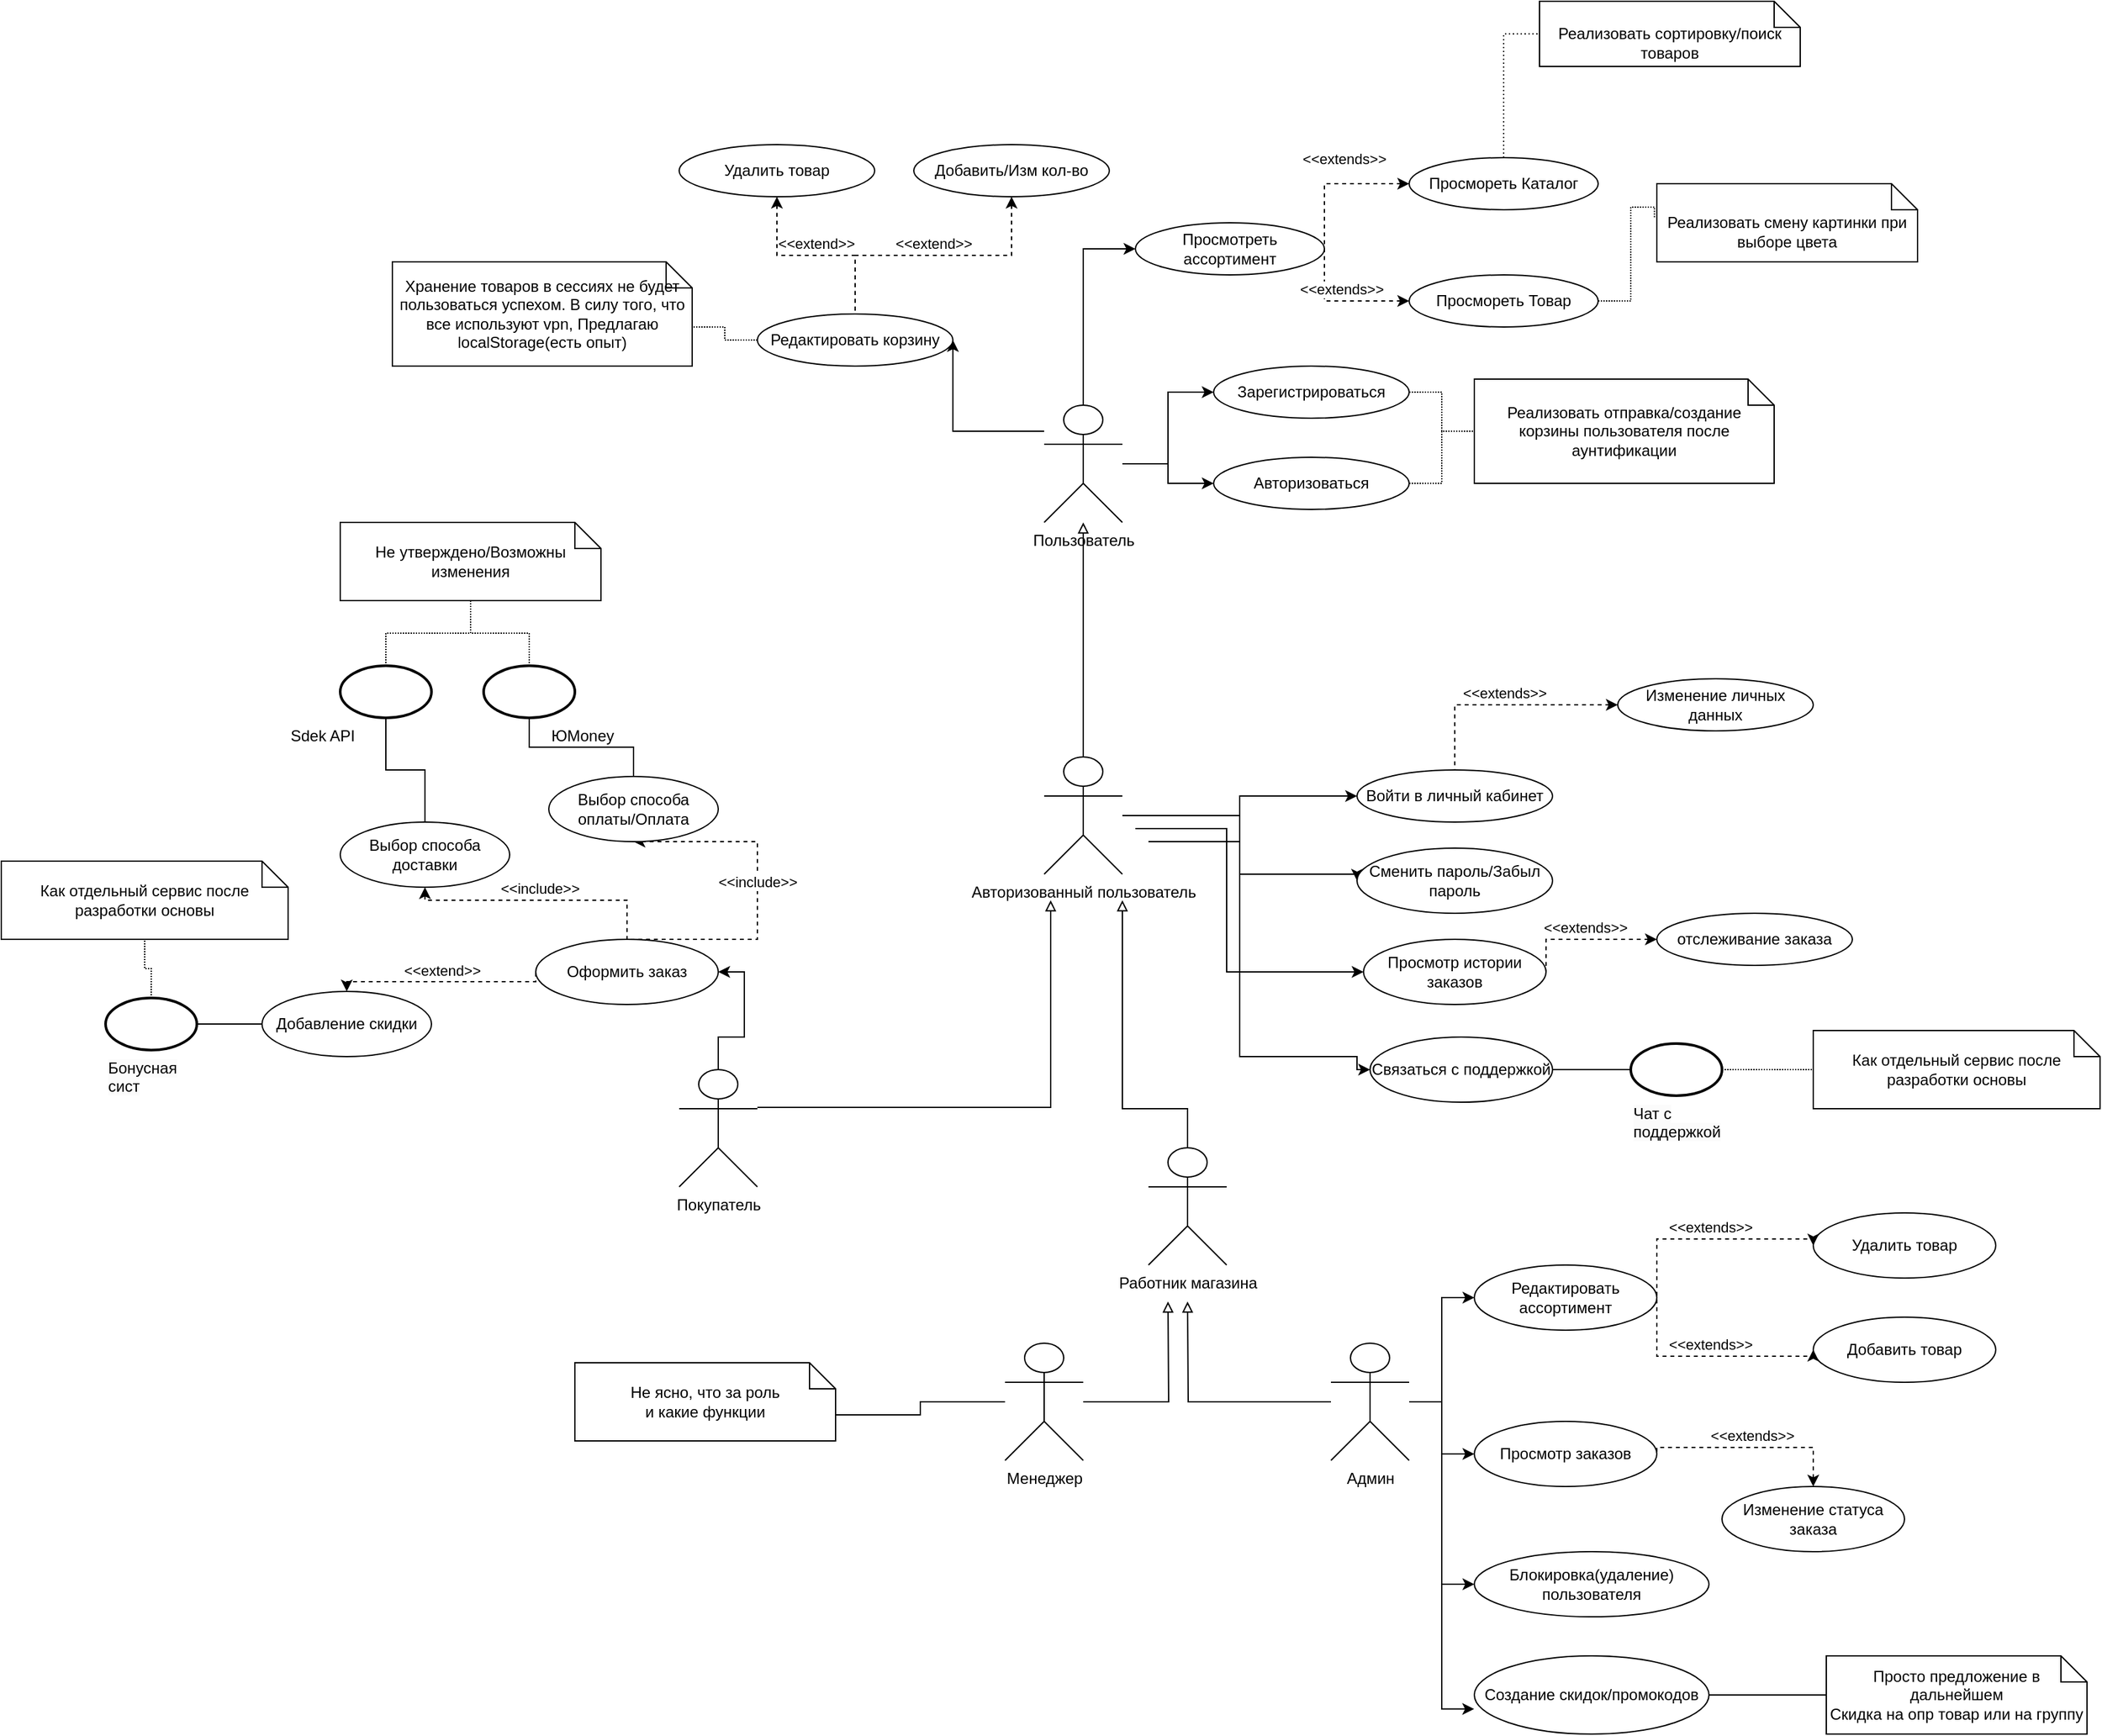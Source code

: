 <mxfile version="21.2.3" type="github">
  <diagram name="Страница 1" id="U1xqJHUzydo6yp9vONbx">
    <mxGraphModel dx="2396" dy="2571" grid="1" gridSize="10" guides="1" tooltips="1" connect="1" arrows="1" fold="1" page="1" pageScale="1" pageWidth="827" pageHeight="1169" math="0" shadow="0">
      <root>
        <mxCell id="0" />
        <mxCell id="1" parent="0" />
        <mxCell id="ZCOLePGc4VJZHk0aJ3vH-22" style="edgeStyle=orthogonalEdgeStyle;rounded=0;orthogonalLoop=1;jettySize=auto;html=1;entryX=0;entryY=0.5;entryDx=0;entryDy=0;" edge="1" parent="1" source="ZCOLePGc4VJZHk0aJ3vH-1" target="ZCOLePGc4VJZHk0aJ3vH-21">
          <mxGeometry relative="1" as="geometry">
            <mxPoint x="710" y="110" as="targetPoint" />
            <Array as="points">
              <mxPoint x="550" y="55" />
              <mxPoint x="550" y="100" />
              <mxPoint x="640" y="100" />
            </Array>
          </mxGeometry>
        </mxCell>
        <mxCell id="ZCOLePGc4VJZHk0aJ3vH-23" style="edgeStyle=orthogonalEdgeStyle;rounded=0;orthogonalLoop=1;jettySize=auto;html=1;entryX=0;entryY=0.5;entryDx=0;entryDy=0;" edge="1" parent="1" source="ZCOLePGc4VJZHk0aJ3vH-1" target="ZCOLePGc4VJZHk0aJ3vH-16">
          <mxGeometry relative="1" as="geometry" />
        </mxCell>
        <mxCell id="ZCOLePGc4VJZHk0aJ3vH-28" style="edgeStyle=orthogonalEdgeStyle;rounded=0;orthogonalLoop=1;jettySize=auto;html=1;entryX=0;entryY=0.5;entryDx=0;entryDy=0;" edge="1" parent="1" source="ZCOLePGc4VJZHk0aJ3vH-30" target="ZCOLePGc4VJZHk0aJ3vH-67">
          <mxGeometry relative="1" as="geometry">
            <mxPoint x="530" y="-90" as="targetPoint" />
          </mxGeometry>
        </mxCell>
        <mxCell id="ZCOLePGc4VJZHk0aJ3vH-1" value="Авторизованный пользователь" style="shape=umlActor;verticalLabelPosition=bottom;verticalAlign=top;html=1;outlineConnect=0;" vertex="1" parent="1">
          <mxGeometry x="400" y="10" width="60" height="90" as="geometry" />
        </mxCell>
        <mxCell id="ZCOLePGc4VJZHk0aJ3vH-9" style="edgeStyle=orthogonalEdgeStyle;rounded=0;orthogonalLoop=1;jettySize=auto;html=1;endArrow=block;endFill=0;" edge="1" parent="1" source="ZCOLePGc4VJZHk0aJ3vH-3">
          <mxGeometry relative="1" as="geometry">
            <mxPoint x="460" y="120" as="targetPoint" />
            <Array as="points">
              <mxPoint x="460" y="280" />
            </Array>
          </mxGeometry>
        </mxCell>
        <mxCell id="ZCOLePGc4VJZHk0aJ3vH-3" value="Работник магазина&lt;br&gt;" style="shape=umlActor;verticalLabelPosition=bottom;verticalAlign=top;html=1;outlineConnect=0;" vertex="1" parent="1">
          <mxGeometry x="480" y="310" width="60" height="90" as="geometry" />
        </mxCell>
        <mxCell id="ZCOLePGc4VJZHk0aJ3vH-8" style="edgeStyle=orthogonalEdgeStyle;rounded=0;orthogonalLoop=1;jettySize=auto;html=1;endArrow=block;endFill=0;" edge="1" parent="1" source="ZCOLePGc4VJZHk0aJ3vH-7">
          <mxGeometry relative="1" as="geometry">
            <mxPoint x="405" y="120" as="targetPoint" />
            <Array as="points">
              <mxPoint x="405" y="279" />
            </Array>
          </mxGeometry>
        </mxCell>
        <mxCell id="ZCOLePGc4VJZHk0aJ3vH-19" style="edgeStyle=orthogonalEdgeStyle;rounded=0;orthogonalLoop=1;jettySize=auto;html=1;entryX=1;entryY=0.5;entryDx=0;entryDy=0;" edge="1" parent="1" source="ZCOLePGc4VJZHk0aJ3vH-7" target="ZCOLePGc4VJZHk0aJ3vH-17">
          <mxGeometry relative="1" as="geometry" />
        </mxCell>
        <mxCell id="ZCOLePGc4VJZHk0aJ3vH-7" value="Покупатель&lt;br&gt;" style="shape=umlActor;verticalLabelPosition=bottom;verticalAlign=top;html=1;outlineConnect=0;" vertex="1" parent="1">
          <mxGeometry x="120" y="250" width="60" height="90" as="geometry" />
        </mxCell>
        <mxCell id="ZCOLePGc4VJZHk0aJ3vH-249" style="edgeStyle=orthogonalEdgeStyle;rounded=0;orthogonalLoop=1;jettySize=auto;html=1;entryX=0;entryY=0;entryDx=200;entryDy=40;entryPerimeter=0;endArrow=none;endFill=0;" edge="1" parent="1" source="ZCOLePGc4VJZHk0aJ3vH-11" target="ZCOLePGc4VJZHk0aJ3vH-248">
          <mxGeometry relative="1" as="geometry" />
        </mxCell>
        <mxCell id="ZCOLePGc4VJZHk0aJ3vH-11" value="Менеджер" style="shape=umlActor;verticalLabelPosition=bottom;verticalAlign=top;html=1;outlineConnect=0;" vertex="1" parent="1">
          <mxGeometry x="370" y="460" width="60" height="90" as="geometry" />
        </mxCell>
        <mxCell id="ZCOLePGc4VJZHk0aJ3vH-237" style="edgeStyle=orthogonalEdgeStyle;rounded=0;orthogonalLoop=1;jettySize=auto;html=1;entryX=0;entryY=0.5;entryDx=0;entryDy=0;" edge="1" parent="1" source="ZCOLePGc4VJZHk0aJ3vH-12" target="ZCOLePGc4VJZHk0aJ3vH-234">
          <mxGeometry relative="1" as="geometry" />
        </mxCell>
        <mxCell id="ZCOLePGc4VJZHk0aJ3vH-244" style="edgeStyle=orthogonalEdgeStyle;rounded=0;orthogonalLoop=1;jettySize=auto;html=1;entryX=0;entryY=0.5;entryDx=0;entryDy=0;" edge="1" parent="1" source="ZCOLePGc4VJZHk0aJ3vH-12" target="ZCOLePGc4VJZHk0aJ3vH-243">
          <mxGeometry relative="1" as="geometry" />
        </mxCell>
        <mxCell id="ZCOLePGc4VJZHk0aJ3vH-251" style="edgeStyle=orthogonalEdgeStyle;rounded=0;orthogonalLoop=1;jettySize=auto;html=1;entryX=0;entryY=0.5;entryDx=0;entryDy=0;" edge="1" parent="1" source="ZCOLePGc4VJZHk0aJ3vH-12" target="ZCOLePGc4VJZHk0aJ3vH-250">
          <mxGeometry relative="1" as="geometry" />
        </mxCell>
        <mxCell id="ZCOLePGc4VJZHk0aJ3vH-253" style="edgeStyle=orthogonalEdgeStyle;rounded=0;orthogonalLoop=1;jettySize=auto;html=1;entryX=-0.001;entryY=0.68;entryDx=0;entryDy=0;entryPerimeter=0;" edge="1" parent="1" source="ZCOLePGc4VJZHk0aJ3vH-12" target="ZCOLePGc4VJZHk0aJ3vH-252">
          <mxGeometry relative="1" as="geometry" />
        </mxCell>
        <mxCell id="ZCOLePGc4VJZHk0aJ3vH-12" value="Админ&lt;br&gt;" style="shape=umlActor;verticalLabelPosition=bottom;verticalAlign=top;html=1;outlineConnect=0;" vertex="1" parent="1">
          <mxGeometry x="620" y="460" width="60" height="90" as="geometry" />
        </mxCell>
        <mxCell id="ZCOLePGc4VJZHk0aJ3vH-13" style="edgeStyle=orthogonalEdgeStyle;rounded=0;orthogonalLoop=1;jettySize=auto;html=1;endArrow=block;endFill=0;" edge="1" parent="1" source="ZCOLePGc4VJZHk0aJ3vH-11">
          <mxGeometry relative="1" as="geometry">
            <mxPoint x="495" y="428" as="targetPoint" />
            <mxPoint x="490" y="379" as="sourcePoint" />
          </mxGeometry>
        </mxCell>
        <mxCell id="ZCOLePGc4VJZHk0aJ3vH-15" style="edgeStyle=orthogonalEdgeStyle;rounded=0;orthogonalLoop=1;jettySize=auto;html=1;endArrow=block;endFill=0;" edge="1" parent="1" source="ZCOLePGc4VJZHk0aJ3vH-12">
          <mxGeometry relative="1" as="geometry">
            <mxPoint x="510" y="428" as="targetPoint" />
            <mxPoint x="410" y="528" as="sourcePoint" />
          </mxGeometry>
        </mxCell>
        <mxCell id="ZCOLePGc4VJZHk0aJ3vH-16" value="Войти в личный кабинет" style="ellipse;whiteSpace=wrap;html=1;" vertex="1" parent="1">
          <mxGeometry x="640" y="20" width="150" height="40" as="geometry" />
        </mxCell>
        <mxCell id="ZCOLePGc4VJZHk0aJ3vH-17" value="Оформить заказ" style="ellipse;whiteSpace=wrap;html=1;" vertex="1" parent="1">
          <mxGeometry x="10" y="150" width="140" height="50" as="geometry" />
        </mxCell>
        <mxCell id="ZCOLePGc4VJZHk0aJ3vH-21" value="Сменить пароль/Забыл пароль" style="ellipse;whiteSpace=wrap;html=1;" vertex="1" parent="1">
          <mxGeometry x="640" y="80" width="150" height="50" as="geometry" />
        </mxCell>
        <mxCell id="ZCOLePGc4VJZHk0aJ3vH-29" value="Просмотреть ассортимент" style="ellipse;whiteSpace=wrap;html=1;" vertex="1" parent="1">
          <mxGeometry x="470" y="-400" width="145" height="40" as="geometry" />
        </mxCell>
        <mxCell id="ZCOLePGc4VJZHk0aJ3vH-35" style="edgeStyle=orthogonalEdgeStyle;rounded=0;orthogonalLoop=1;jettySize=auto;html=1;entryX=1;entryY=0.5;entryDx=0;entryDy=0;" edge="1" parent="1" source="ZCOLePGc4VJZHk0aJ3vH-30" target="ZCOLePGc4VJZHk0aJ3vH-33">
          <mxGeometry relative="1" as="geometry">
            <Array as="points">
              <mxPoint x="380" y="-240" />
              <mxPoint x="380" y="-240" />
            </Array>
          </mxGeometry>
        </mxCell>
        <mxCell id="ZCOLePGc4VJZHk0aJ3vH-36" style="edgeStyle=orthogonalEdgeStyle;rounded=0;orthogonalLoop=1;jettySize=auto;html=1;entryX=0;entryY=0.5;entryDx=0;entryDy=0;" edge="1" parent="1" source="ZCOLePGc4VJZHk0aJ3vH-30" target="ZCOLePGc4VJZHk0aJ3vH-29">
          <mxGeometry relative="1" as="geometry">
            <mxPoint x="420" y="-380" as="targetPoint" />
            <Array as="points">
              <mxPoint x="430" y="-380" />
            </Array>
          </mxGeometry>
        </mxCell>
        <mxCell id="ZCOLePGc4VJZHk0aJ3vH-30" value="Пользователь&lt;br&gt;" style="shape=umlActor;verticalLabelPosition=bottom;verticalAlign=top;html=1;outlineConnect=0;" vertex="1" parent="1">
          <mxGeometry x="400" y="-260" width="60" height="90" as="geometry" />
        </mxCell>
        <mxCell id="ZCOLePGc4VJZHk0aJ3vH-32" style="edgeStyle=orthogonalEdgeStyle;rounded=0;orthogonalLoop=1;jettySize=auto;html=1;endArrow=block;endFill=0;" edge="1" parent="1" source="ZCOLePGc4VJZHk0aJ3vH-1" target="ZCOLePGc4VJZHk0aJ3vH-30">
          <mxGeometry relative="1" as="geometry">
            <mxPoint x="380" y="289" as="sourcePoint" />
            <mxPoint x="430" y="-30" as="targetPoint" />
            <Array as="points" />
          </mxGeometry>
        </mxCell>
        <mxCell id="ZCOLePGc4VJZHk0aJ3vH-233" style="edgeStyle=orthogonalEdgeStyle;rounded=0;orthogonalLoop=1;jettySize=auto;html=1;entryX=0;entryY=0;entryDx=230;entryDy=50;entryPerimeter=0;endArrow=none;endFill=0;dashed=1;dashPattern=1 1;" edge="1" parent="1" source="ZCOLePGc4VJZHk0aJ3vH-33" target="ZCOLePGc4VJZHk0aJ3vH-232">
          <mxGeometry relative="1" as="geometry" />
        </mxCell>
        <mxCell id="ZCOLePGc4VJZHk0aJ3vH-33" value="Редактировать корзину" style="ellipse;whiteSpace=wrap;html=1;" vertex="1" parent="1">
          <mxGeometry x="180" y="-330" width="150" height="40" as="geometry" />
        </mxCell>
        <mxCell id="ZCOLePGc4VJZHk0aJ3vH-43" value="&amp;lt;&amp;lt;extend&amp;gt;&amp;gt;" style="html=1;verticalAlign=bottom;endArrow=none;dashed=1;endSize=8;edgeStyle=elbowEdgeStyle;elbow=vertical;curved=0;rounded=0;startArrow=classic;startFill=1;endFill=0;entryX=0.5;entryY=0;entryDx=0;entryDy=0;exitX=0.5;exitY=1;exitDx=0;exitDy=0;" edge="1" parent="1" source="ZCOLePGc4VJZHk0aJ3vH-45" target="ZCOLePGc4VJZHk0aJ3vH-33">
          <mxGeometry relative="1" as="geometry">
            <mxPoint x="260" y="-380" as="sourcePoint" />
            <mxPoint x="200" y="-360" as="targetPoint" />
          </mxGeometry>
        </mxCell>
        <mxCell id="ZCOLePGc4VJZHk0aJ3vH-45" value="Добавить/Изм кол-во" style="ellipse;whiteSpace=wrap;html=1;" vertex="1" parent="1">
          <mxGeometry x="300" y="-460" width="150" height="40" as="geometry" />
        </mxCell>
        <mxCell id="ZCOLePGc4VJZHk0aJ3vH-46" value="Удалить товар" style="ellipse;whiteSpace=wrap;html=1;" vertex="1" parent="1">
          <mxGeometry x="120" y="-460" width="150" height="40" as="geometry" />
        </mxCell>
        <mxCell id="ZCOLePGc4VJZHk0aJ3vH-47" value="&amp;lt;&amp;lt;extend&amp;gt;&amp;gt;" style="html=1;verticalAlign=bottom;endArrow=none;dashed=1;endSize=8;edgeStyle=elbowEdgeStyle;elbow=vertical;curved=0;rounded=0;startArrow=classic;startFill=1;endFill=0;entryX=0.5;entryY=0;entryDx=0;entryDy=0;exitX=0.5;exitY=1;exitDx=0;exitDy=0;" edge="1" parent="1" target="ZCOLePGc4VJZHk0aJ3vH-33">
          <mxGeometry relative="1" as="geometry">
            <mxPoint x="195" y="-420" as="sourcePoint" />
            <mxPoint x="270" y="-285" as="targetPoint" />
          </mxGeometry>
        </mxCell>
        <mxCell id="ZCOLePGc4VJZHk0aJ3vH-108" style="edgeStyle=orthogonalEdgeStyle;rounded=0;orthogonalLoop=1;jettySize=auto;html=1;entryX=0;entryY=0.5;entryDx=0;entryDy=0;entryPerimeter=0;endArrow=none;endFill=0;dashed=1;dashPattern=1 2;" edge="1" parent="1" source="ZCOLePGc4VJZHk0aJ3vH-52" target="ZCOLePGc4VJZHk0aJ3vH-107">
          <mxGeometry relative="1" as="geometry" />
        </mxCell>
        <mxCell id="ZCOLePGc4VJZHk0aJ3vH-52" value="Просмореть Каталог" style="ellipse;whiteSpace=wrap;html=1;" vertex="1" parent="1">
          <mxGeometry x="680" y="-450" width="145" height="40" as="geometry" />
        </mxCell>
        <mxCell id="ZCOLePGc4VJZHk0aJ3vH-110" style="edgeStyle=orthogonalEdgeStyle;rounded=0;orthogonalLoop=1;jettySize=auto;html=1;entryX=-0.009;entryY=0.265;entryDx=0;entryDy=0;entryPerimeter=0;startArrow=none;startFill=0;endArrow=none;endFill=0;dashed=1;dashPattern=1 1;" edge="1" parent="1" source="ZCOLePGc4VJZHk0aJ3vH-53">
          <mxGeometry relative="1" as="geometry">
            <mxPoint x="868.2" y="-404.1" as="targetPoint" />
            <Array as="points">
              <mxPoint x="850" y="-340" />
              <mxPoint x="850" y="-412" />
            </Array>
          </mxGeometry>
        </mxCell>
        <mxCell id="ZCOLePGc4VJZHk0aJ3vH-53" value="Просмореть Товар" style="ellipse;whiteSpace=wrap;html=1;" vertex="1" parent="1">
          <mxGeometry x="680" y="-360" width="145" height="40" as="geometry" />
        </mxCell>
        <mxCell id="ZCOLePGc4VJZHk0aJ3vH-55" value="&amp;lt;&amp;lt;extends&amp;gt;&amp;gt;" style="html=1;verticalAlign=bottom;endArrow=none;dashed=1;endSize=8;edgeStyle=elbowEdgeStyle;elbow=vertical;curved=0;rounded=0;startArrow=classic;startFill=1;endFill=0;entryX=1;entryY=0.5;entryDx=0;entryDy=0;exitX=0;exitY=0.5;exitDx=0;exitDy=0;" edge="1" parent="1" source="ZCOLePGc4VJZHk0aJ3vH-52" target="ZCOLePGc4VJZHk0aJ3vH-29">
          <mxGeometry x="-0.13" y="-10" relative="1" as="geometry">
            <mxPoint x="285" y="-300" as="sourcePoint" />
            <mxPoint x="175" y="-250" as="targetPoint" />
            <Array as="points">
              <mxPoint x="560" y="-430" />
              <mxPoint x="560" y="-450" />
            </Array>
            <mxPoint as="offset" />
          </mxGeometry>
        </mxCell>
        <mxCell id="ZCOLePGc4VJZHk0aJ3vH-56" value="&amp;lt;&amp;lt;extends&amp;gt;&amp;gt;" style="html=1;verticalAlign=bottom;endArrow=none;dashed=1;endSize=8;edgeStyle=elbowEdgeStyle;elbow=vertical;curved=0;rounded=0;startArrow=classic;startFill=1;endFill=0;entryX=1;entryY=0.5;entryDx=0;entryDy=0;exitX=0;exitY=0.5;exitDx=0;exitDy=0;" edge="1" parent="1" source="ZCOLePGc4VJZHk0aJ3vH-53" target="ZCOLePGc4VJZHk0aJ3vH-29">
          <mxGeometry x="-0.003" relative="1" as="geometry">
            <mxPoint x="728" y="-460" as="sourcePoint" />
            <mxPoint x="553" y="-390" as="targetPoint" />
            <Array as="points">
              <mxPoint x="650" y="-340" />
            </Array>
            <mxPoint as="offset" />
          </mxGeometry>
        </mxCell>
        <mxCell id="ZCOLePGc4VJZHk0aJ3vH-57" value="&amp;lt;&amp;lt;include&amp;gt;&amp;gt;" style="html=1;verticalAlign=bottom;endArrow=none;dashed=1;endSize=8;edgeStyle=elbowEdgeStyle;elbow=vertical;curved=0;rounded=0;startArrow=classic;startFill=1;endFill=0;entryX=0.5;entryY=0;entryDx=0;entryDy=0;exitX=0.5;exitY=1;exitDx=0;exitDy=0;" edge="1" parent="1" source="ZCOLePGc4VJZHk0aJ3vH-58" target="ZCOLePGc4VJZHk0aJ3vH-17">
          <mxGeometry relative="1" as="geometry">
            <mxPoint x="200" y="70" as="sourcePoint" />
            <mxPoint x="132.5" y="40" as="targetPoint" />
            <Array as="points">
              <mxPoint x="180" y="90" />
            </Array>
            <mxPoint as="offset" />
          </mxGeometry>
        </mxCell>
        <mxCell id="ZCOLePGc4VJZHk0aJ3vH-58" value="Выбор способа оплаты/Оплата" style="ellipse;whiteSpace=wrap;html=1;" vertex="1" parent="1">
          <mxGeometry x="20" y="25" width="130" height="50" as="geometry" />
        </mxCell>
        <mxCell id="ZCOLePGc4VJZHk0aJ3vH-59" value="&amp;lt;&amp;lt;include&amp;gt;&amp;gt;" style="html=1;verticalAlign=bottom;endArrow=none;dashed=1;endSize=8;edgeStyle=elbowEdgeStyle;elbow=vertical;curved=0;rounded=0;startArrow=classic;startFill=1;endFill=0;entryX=0.5;entryY=0;entryDx=0;entryDy=0;exitX=0.5;exitY=1;exitDx=0;exitDy=0;" edge="1" parent="1" source="ZCOLePGc4VJZHk0aJ3vH-60" target="ZCOLePGc4VJZHk0aJ3vH-17">
          <mxGeometry relative="1" as="geometry">
            <mxPoint x="70" y="75" as="sourcePoint" />
            <mxPoint x="210" y="150" as="targetPoint" />
            <Array as="points">
              <mxPoint x="120" y="120" />
              <mxPoint x="130" y="110" />
            </Array>
            <mxPoint as="offset" />
          </mxGeometry>
        </mxCell>
        <mxCell id="ZCOLePGc4VJZHk0aJ3vH-60" value="Выбор способа доставки" style="ellipse;whiteSpace=wrap;html=1;" vertex="1" parent="1">
          <mxGeometry x="-140" y="60" width="130" height="50" as="geometry" />
        </mxCell>
        <mxCell id="ZCOLePGc4VJZHk0aJ3vH-76" style="edgeStyle=orthogonalEdgeStyle;rounded=0;orthogonalLoop=1;jettySize=auto;html=1;entryX=1;entryY=0.5;entryDx=0;entryDy=0;entryPerimeter=0;endArrow=none;endFill=0;" edge="1" parent="1" source="ZCOLePGc4VJZHk0aJ3vH-64" target="ZCOLePGc4VJZHk0aJ3vH-72">
          <mxGeometry relative="1" as="geometry" />
        </mxCell>
        <mxCell id="ZCOLePGc4VJZHk0aJ3vH-64" value="Добавление скидки" style="ellipse;whiteSpace=wrap;html=1;" vertex="1" parent="1">
          <mxGeometry x="-200" y="190" width="130" height="50" as="geometry" />
        </mxCell>
        <mxCell id="ZCOLePGc4VJZHk0aJ3vH-65" value="&amp;lt;&amp;lt;extend&amp;gt;&amp;gt;" style="html=1;verticalAlign=bottom;endArrow=none;dashed=1;endSize=8;edgeStyle=elbowEdgeStyle;elbow=vertical;curved=0;rounded=0;startArrow=classic;startFill=1;endFill=0;entryX=0;entryY=0.5;entryDx=0;entryDy=0;exitX=0.5;exitY=0;exitDx=0;exitDy=0;" edge="1" parent="1" source="ZCOLePGc4VJZHk0aJ3vH-64" target="ZCOLePGc4VJZHk0aJ3vH-17">
          <mxGeometry x="0.004" relative="1" as="geometry">
            <mxPoint x="115" y="-230" as="sourcePoint" />
            <mxPoint x="175" y="-140" as="targetPoint" />
            <mxPoint as="offset" />
          </mxGeometry>
        </mxCell>
        <mxCell id="ZCOLePGc4VJZHk0aJ3vH-104" style="edgeStyle=orthogonalEdgeStyle;rounded=0;orthogonalLoop=1;jettySize=auto;html=1;entryX=0;entryY=0.5;entryDx=0;entryDy=0;entryPerimeter=0;endArrow=none;endFill=0;dashed=1;dashPattern=1 1;" edge="1" parent="1" source="ZCOLePGc4VJZHk0aJ3vH-67" target="ZCOLePGc4VJZHk0aJ3vH-103">
          <mxGeometry relative="1" as="geometry" />
        </mxCell>
        <mxCell id="ZCOLePGc4VJZHk0aJ3vH-67" value="Зарегистрироваться" style="ellipse;whiteSpace=wrap;html=1;" vertex="1" parent="1">
          <mxGeometry x="530" y="-290" width="150" height="40" as="geometry" />
        </mxCell>
        <mxCell id="ZCOLePGc4VJZHk0aJ3vH-115" style="edgeStyle=orthogonalEdgeStyle;rounded=0;orthogonalLoop=1;jettySize=auto;html=1;entryX=0.5;entryY=1;entryDx=0;entryDy=0;entryPerimeter=0;endArrow=none;endFill=0;dashed=1;dashPattern=1 1;" edge="1" parent="1" source="ZCOLePGc4VJZHk0aJ3vH-72" target="ZCOLePGc4VJZHk0aJ3vH-114">
          <mxGeometry relative="1" as="geometry" />
        </mxCell>
        <mxCell id="ZCOLePGc4VJZHk0aJ3vH-72" value="" style="strokeWidth=2;html=1;shape=mxgraph.flowchart.start_2;whiteSpace=wrap;" vertex="1" parent="1">
          <mxGeometry x="-320" y="195" width="70" height="40" as="geometry" />
        </mxCell>
        <mxCell id="ZCOLePGc4VJZHk0aJ3vH-73" value="&lt;meta charset=&quot;utf-8&quot;&gt;&lt;span style=&quot;color: rgb(0, 0, 0); font-family: Helvetica; font-size: 12px; font-style: normal; font-variant-ligatures: normal; font-variant-caps: normal; font-weight: 400; letter-spacing: normal; orphans: 2; text-align: center; text-indent: 0px; text-transform: none; widows: 2; word-spacing: 0px; -webkit-text-stroke-width: 0px; background-color: rgb(251, 251, 251); text-decoration-thickness: initial; text-decoration-style: initial; text-decoration-color: initial; float: none; display: inline !important;&quot;&gt;Бонусная сист&lt;/span&gt;" style="text;whiteSpace=wrap;html=1;" vertex="1" parent="1">
          <mxGeometry x="-320" y="235" width="60" height="40" as="geometry" />
        </mxCell>
        <mxCell id="ZCOLePGc4VJZHk0aJ3vH-112" style="edgeStyle=orthogonalEdgeStyle;rounded=0;orthogonalLoop=1;jettySize=auto;html=1;entryX=0.5;entryY=1;entryDx=0;entryDy=0;entryPerimeter=0;endArrow=none;endFill=0;dashed=1;dashPattern=1 1;" edge="1" parent="1" source="ZCOLePGc4VJZHk0aJ3vH-79" target="ZCOLePGc4VJZHk0aJ3vH-111">
          <mxGeometry relative="1" as="geometry" />
        </mxCell>
        <mxCell id="ZCOLePGc4VJZHk0aJ3vH-79" value="" style="strokeWidth=2;html=1;shape=mxgraph.flowchart.start_2;whiteSpace=wrap;" vertex="1" parent="1">
          <mxGeometry x="-140" y="-60" width="70" height="40" as="geometry" />
        </mxCell>
        <mxCell id="ZCOLePGc4VJZHk0aJ3vH-80" style="edgeStyle=orthogonalEdgeStyle;rounded=0;orthogonalLoop=1;jettySize=auto;html=1;entryX=0.5;entryY=1;entryDx=0;entryDy=0;entryPerimeter=0;endArrow=none;endFill=0;exitX=0.5;exitY=0;exitDx=0;exitDy=0;" edge="1" parent="1" source="ZCOLePGc4VJZHk0aJ3vH-60" target="ZCOLePGc4VJZHk0aJ3vH-79">
          <mxGeometry relative="1" as="geometry">
            <mxPoint x="-70" y="215" as="sourcePoint" />
            <mxPoint x="-150" y="215" as="targetPoint" />
          </mxGeometry>
        </mxCell>
        <mxCell id="ZCOLePGc4VJZHk0aJ3vH-81" value="&lt;div style=&quot;text-align: center;&quot;&gt;Sdek API&lt;/div&gt;" style="text;whiteSpace=wrap;html=1;" vertex="1" parent="1">
          <mxGeometry x="-180" y="-20" width="60" height="40" as="geometry" />
        </mxCell>
        <mxCell id="ZCOLePGc4VJZHk0aJ3vH-113" style="edgeStyle=orthogonalEdgeStyle;rounded=0;orthogonalLoop=1;jettySize=auto;html=1;entryX=0.5;entryY=1;entryDx=0;entryDy=0;entryPerimeter=0;startArrow=none;startFill=0;endArrow=none;endFill=0;dashed=1;dashPattern=1 1;" edge="1" parent="1" source="ZCOLePGc4VJZHk0aJ3vH-82" target="ZCOLePGc4VJZHk0aJ3vH-111">
          <mxGeometry relative="1" as="geometry" />
        </mxCell>
        <mxCell id="ZCOLePGc4VJZHk0aJ3vH-82" value="" style="strokeWidth=2;html=1;shape=mxgraph.flowchart.start_2;whiteSpace=wrap;" vertex="1" parent="1">
          <mxGeometry x="-30" y="-60" width="70" height="40" as="geometry" />
        </mxCell>
        <mxCell id="ZCOLePGc4VJZHk0aJ3vH-83" style="edgeStyle=orthogonalEdgeStyle;rounded=0;orthogonalLoop=1;jettySize=auto;html=1;entryX=0.5;entryY=1;entryDx=0;entryDy=0;entryPerimeter=0;endArrow=none;endFill=0;exitX=0.5;exitY=0;exitDx=0;exitDy=0;" edge="1" parent="1" source="ZCOLePGc4VJZHk0aJ3vH-58" target="ZCOLePGc4VJZHk0aJ3vH-82">
          <mxGeometry relative="1" as="geometry">
            <mxPoint x="55" y="60" as="sourcePoint" />
            <mxPoint x="25" y="-20" as="targetPoint" />
          </mxGeometry>
        </mxCell>
        <mxCell id="ZCOLePGc4VJZHk0aJ3vH-84" value="&lt;div style=&quot;text-align: center;&quot;&gt;ЮMoney&lt;/div&gt;" style="text;whiteSpace=wrap;html=1;" vertex="1" parent="1">
          <mxGeometry x="20" y="-20" width="60" height="40" as="geometry" />
        </mxCell>
        <mxCell id="ZCOLePGc4VJZHk0aJ3vH-85" value="Изменение личных данных" style="ellipse;whiteSpace=wrap;html=1;" vertex="1" parent="1">
          <mxGeometry x="840" y="-50" width="150" height="40" as="geometry" />
        </mxCell>
        <mxCell id="ZCOLePGc4VJZHk0aJ3vH-86" value="&amp;lt;&amp;lt;extends&amp;gt;&amp;gt;" style="html=1;verticalAlign=bottom;endArrow=none;dashed=1;endSize=8;edgeStyle=elbowEdgeStyle;elbow=vertical;curved=0;rounded=0;startArrow=classic;startFill=1;endFill=0;entryX=0.5;entryY=0;entryDx=0;entryDy=0;exitX=0;exitY=0.5;exitDx=0;exitDy=0;" edge="1" parent="1" source="ZCOLePGc4VJZHk0aJ3vH-85" target="ZCOLePGc4VJZHk0aJ3vH-16">
          <mxGeometry x="-0.003" relative="1" as="geometry">
            <mxPoint x="690" y="-210" as="sourcePoint" />
            <mxPoint x="625" y="-250" as="targetPoint" />
            <Array as="points">
              <mxPoint x="770" y="-30" />
            </Array>
            <mxPoint as="offset" />
          </mxGeometry>
        </mxCell>
        <mxCell id="ZCOLePGc4VJZHk0aJ3vH-87" value="Просмотр истории заказов" style="ellipse;whiteSpace=wrap;html=1;" vertex="1" parent="1">
          <mxGeometry x="645" y="150" width="140" height="50" as="geometry" />
        </mxCell>
        <mxCell id="ZCOLePGc4VJZHk0aJ3vH-88" value="отслеживание заказа" style="ellipse;whiteSpace=wrap;html=1;" vertex="1" parent="1">
          <mxGeometry x="870" y="130" width="150" height="40" as="geometry" />
        </mxCell>
        <mxCell id="ZCOLePGc4VJZHk0aJ3vH-89" style="edgeStyle=orthogonalEdgeStyle;rounded=0;orthogonalLoop=1;jettySize=auto;html=1;entryX=0;entryY=0.5;entryDx=0;entryDy=0;" edge="1" parent="1" target="ZCOLePGc4VJZHk0aJ3vH-87">
          <mxGeometry relative="1" as="geometry">
            <mxPoint x="650" y="115" as="targetPoint" />
            <mxPoint x="470" y="65" as="sourcePoint" />
            <Array as="points">
              <mxPoint x="540" y="65" />
              <mxPoint x="540" y="175" />
            </Array>
          </mxGeometry>
        </mxCell>
        <mxCell id="ZCOLePGc4VJZHk0aJ3vH-90" value="&amp;lt;&amp;lt;extends&amp;gt;&amp;gt;" style="html=1;verticalAlign=bottom;endArrow=none;dashed=1;endSize=8;edgeStyle=elbowEdgeStyle;elbow=vertical;curved=0;rounded=0;startArrow=classic;startFill=1;endFill=0;entryX=1;entryY=0.5;entryDx=0;entryDy=0;exitX=0;exitY=0.5;exitDx=0;exitDy=0;" edge="1" parent="1" source="ZCOLePGc4VJZHk0aJ3vH-88" target="ZCOLePGc4VJZHk0aJ3vH-87">
          <mxGeometry x="-0.003" relative="1" as="geometry">
            <mxPoint x="850" y="-20" as="sourcePoint" />
            <mxPoint x="725" y="30" as="targetPoint" />
            <Array as="points">
              <mxPoint x="820" y="150" />
            </Array>
            <mxPoint as="offset" />
          </mxGeometry>
        </mxCell>
        <mxCell id="ZCOLePGc4VJZHk0aJ3vH-100" value="" style="edgeStyle=orthogonalEdgeStyle;rounded=0;orthogonalLoop=1;jettySize=auto;html=1;entryX=0;entryY=0.5;entryDx=0;entryDy=0;entryPerimeter=0;endArrow=none;endFill=0;" edge="1" parent="1" source="ZCOLePGc4VJZHk0aJ3vH-92" target="ZCOLePGc4VJZHk0aJ3vH-98">
          <mxGeometry relative="1" as="geometry" />
        </mxCell>
        <mxCell id="ZCOLePGc4VJZHk0aJ3vH-92" value="Связаться с поддержкой" style="ellipse;whiteSpace=wrap;html=1;" vertex="1" parent="1">
          <mxGeometry x="650" y="225" width="140" height="50" as="geometry" />
        </mxCell>
        <mxCell id="ZCOLePGc4VJZHk0aJ3vH-93" style="edgeStyle=orthogonalEdgeStyle;rounded=0;orthogonalLoop=1;jettySize=auto;html=1;entryX=0;entryY=0.5;entryDx=0;entryDy=0;" edge="1" parent="1" target="ZCOLePGc4VJZHk0aJ3vH-92">
          <mxGeometry relative="1" as="geometry">
            <mxPoint x="655" y="185" as="targetPoint" />
            <mxPoint x="480" y="75" as="sourcePoint" />
            <Array as="points">
              <mxPoint x="550" y="75" />
              <mxPoint x="550" y="240" />
              <mxPoint x="640" y="240" />
            </Array>
          </mxGeometry>
        </mxCell>
        <mxCell id="ZCOLePGc4VJZHk0aJ3vH-117" style="edgeStyle=orthogonalEdgeStyle;rounded=0;orthogonalLoop=1;jettySize=auto;html=1;entryX=0;entryY=0.5;entryDx=0;entryDy=0;entryPerimeter=0;dashed=1;dashPattern=1 1;endArrow=none;endFill=0;" edge="1" parent="1" source="ZCOLePGc4VJZHk0aJ3vH-98" target="ZCOLePGc4VJZHk0aJ3vH-116">
          <mxGeometry relative="1" as="geometry" />
        </mxCell>
        <mxCell id="ZCOLePGc4VJZHk0aJ3vH-98" value="" style="strokeWidth=2;html=1;shape=mxgraph.flowchart.start_2;whiteSpace=wrap;" vertex="1" parent="1">
          <mxGeometry x="850" y="230" width="70" height="40" as="geometry" />
        </mxCell>
        <mxCell id="ZCOLePGc4VJZHk0aJ3vH-99" value="&lt;span style=&quot;color: rgb(0, 0, 0); font-family: Helvetica; font-size: 12px; font-style: normal; font-variant-ligatures: normal; font-variant-caps: normal; font-weight: 400; letter-spacing: normal; orphans: 2; text-align: center; text-indent: 0px; text-transform: none; widows: 2; word-spacing: 0px; -webkit-text-stroke-width: 0px; background-color: rgb(251, 251, 251); text-decoration-thickness: initial; text-decoration-style: initial; text-decoration-color: initial; float: none; display: inline !important;&quot;&gt;Чат с поддержкой&lt;/span&gt;" style="text;whiteSpace=wrap;html=1;" vertex="1" parent="1">
          <mxGeometry x="850" y="270" width="60" height="40" as="geometry" />
        </mxCell>
        <mxCell id="ZCOLePGc4VJZHk0aJ3vH-105" style="edgeStyle=orthogonalEdgeStyle;rounded=0;orthogonalLoop=1;jettySize=auto;html=1;entryX=0;entryY=0.5;entryDx=0;entryDy=0;entryPerimeter=0;dashed=1;dashPattern=1 1;endArrow=none;endFill=0;" edge="1" parent="1" source="ZCOLePGc4VJZHk0aJ3vH-101" target="ZCOLePGc4VJZHk0aJ3vH-103">
          <mxGeometry relative="1" as="geometry">
            <mxPoint x="720" y="-240" as="targetPoint" />
          </mxGeometry>
        </mxCell>
        <mxCell id="ZCOLePGc4VJZHk0aJ3vH-101" value="Авторизоваться" style="ellipse;whiteSpace=wrap;html=1;" vertex="1" parent="1">
          <mxGeometry x="530" y="-220" width="150" height="40" as="geometry" />
        </mxCell>
        <mxCell id="ZCOLePGc4VJZHk0aJ3vH-102" style="edgeStyle=orthogonalEdgeStyle;rounded=0;orthogonalLoop=1;jettySize=auto;html=1;entryX=0;entryY=0.5;entryDx=0;entryDy=0;" edge="1" parent="1" source="ZCOLePGc4VJZHk0aJ3vH-30" target="ZCOLePGc4VJZHk0aJ3vH-101">
          <mxGeometry relative="1" as="geometry">
            <mxPoint x="540" y="-260" as="targetPoint" />
            <mxPoint x="470" y="-205" as="sourcePoint" />
          </mxGeometry>
        </mxCell>
        <mxCell id="ZCOLePGc4VJZHk0aJ3vH-103" value="Реализовать отправка/создание корзины пользователя после аунтификации" style="shape=note;size=20;whiteSpace=wrap;html=1;" vertex="1" parent="1">
          <mxGeometry x="730" y="-280" width="230" height="80" as="geometry" />
        </mxCell>
        <mxCell id="ZCOLePGc4VJZHk0aJ3vH-107" value="&lt;br&gt;Реализовать сортировку/поиск товаров" style="shape=note;size=20;whiteSpace=wrap;html=1;" vertex="1" parent="1">
          <mxGeometry x="780" y="-570" width="200" height="50" as="geometry" />
        </mxCell>
        <mxCell id="ZCOLePGc4VJZHk0aJ3vH-109" value="&lt;br&gt;Реализовать смену картинки при выборе цвета" style="shape=note;size=20;whiteSpace=wrap;html=1;" vertex="1" parent="1">
          <mxGeometry x="870" y="-430" width="200" height="60" as="geometry" />
        </mxCell>
        <mxCell id="ZCOLePGc4VJZHk0aJ3vH-111" value="Не утверждено/Возможны изменения" style="shape=note;size=20;whiteSpace=wrap;html=1;" vertex="1" parent="1">
          <mxGeometry x="-140" y="-170" width="200" height="60" as="geometry" />
        </mxCell>
        <mxCell id="ZCOLePGc4VJZHk0aJ3vH-114" value="Как отдельный сервис после разработки основы" style="shape=note;size=20;whiteSpace=wrap;html=1;" vertex="1" parent="1">
          <mxGeometry x="-400" y="90" width="220" height="60" as="geometry" />
        </mxCell>
        <mxCell id="ZCOLePGc4VJZHk0aJ3vH-116" value="Как отдельный сервис после разработки основы" style="shape=note;size=20;whiteSpace=wrap;html=1;" vertex="1" parent="1">
          <mxGeometry x="990" y="220" width="220" height="60" as="geometry" />
        </mxCell>
        <mxCell id="ZCOLePGc4VJZHk0aJ3vH-232" value="Хранение товаров в сессиях не будет пользоваться успехом. В силу того, что все используют vpn, Предлагаю localStorage(есть опыт)" style="shape=note;size=20;whiteSpace=wrap;html=1;" vertex="1" parent="1">
          <mxGeometry x="-100" y="-370" width="230" height="80" as="geometry" />
        </mxCell>
        <mxCell id="ZCOLePGc4VJZHk0aJ3vH-234" value="Редактировать ассортимент" style="ellipse;whiteSpace=wrap;html=1;" vertex="1" parent="1">
          <mxGeometry x="730" y="400" width="140" height="50" as="geometry" />
        </mxCell>
        <mxCell id="ZCOLePGc4VJZHk0aJ3vH-238" value="Удалить товар" style="ellipse;whiteSpace=wrap;html=1;" vertex="1" parent="1">
          <mxGeometry x="990" y="360" width="140" height="50" as="geometry" />
        </mxCell>
        <mxCell id="ZCOLePGc4VJZHk0aJ3vH-240" value="Добавить товар" style="ellipse;whiteSpace=wrap;html=1;" vertex="1" parent="1">
          <mxGeometry x="990" y="440" width="140" height="50" as="geometry" />
        </mxCell>
        <mxCell id="ZCOLePGc4VJZHk0aJ3vH-241" value="&amp;lt;&amp;lt;extends&amp;gt;&amp;gt;" style="html=1;verticalAlign=bottom;endArrow=none;dashed=1;endSize=8;edgeStyle=elbowEdgeStyle;elbow=vertical;curved=0;rounded=0;startArrow=classic;startFill=1;endFill=0;entryX=1;entryY=0.5;entryDx=0;entryDy=0;exitX=0;exitY=0.5;exitDx=0;exitDy=0;" edge="1" parent="1" source="ZCOLePGc4VJZHk0aJ3vH-238" target="ZCOLePGc4VJZHk0aJ3vH-234">
          <mxGeometry x="-0.003" relative="1" as="geometry">
            <mxPoint x="880" y="160" as="sourcePoint" />
            <mxPoint x="795" y="185" as="targetPoint" />
            <Array as="points">
              <mxPoint x="910" y="380" />
            </Array>
            <mxPoint as="offset" />
          </mxGeometry>
        </mxCell>
        <mxCell id="ZCOLePGc4VJZHk0aJ3vH-242" value="&amp;lt;&amp;lt;extends&amp;gt;&amp;gt;" style="html=1;verticalAlign=bottom;endArrow=none;dashed=1;endSize=8;edgeStyle=elbowEdgeStyle;elbow=vertical;curved=0;rounded=0;startArrow=classic;startFill=1;endFill=0;exitX=0;exitY=0.5;exitDx=0;exitDy=0;entryX=1;entryY=0.5;entryDx=0;entryDy=0;" edge="1" parent="1" source="ZCOLePGc4VJZHk0aJ3vH-240" target="ZCOLePGc4VJZHk0aJ3vH-234">
          <mxGeometry x="-0.003" relative="1" as="geometry">
            <mxPoint x="970" y="395" as="sourcePoint" />
            <mxPoint x="890" y="445" as="targetPoint" />
            <Array as="points">
              <mxPoint x="880" y="470" />
            </Array>
            <mxPoint as="offset" />
          </mxGeometry>
        </mxCell>
        <mxCell id="ZCOLePGc4VJZHk0aJ3vH-243" value="Просмотр заказов" style="ellipse;whiteSpace=wrap;html=1;" vertex="1" parent="1">
          <mxGeometry x="730" y="520" width="140" height="50" as="geometry" />
        </mxCell>
        <mxCell id="ZCOLePGc4VJZHk0aJ3vH-245" value="Изменение статуса заказа" style="ellipse;whiteSpace=wrap;html=1;" vertex="1" parent="1">
          <mxGeometry x="920" y="570" width="140" height="50" as="geometry" />
        </mxCell>
        <mxCell id="ZCOLePGc4VJZHk0aJ3vH-247" value="&amp;lt;&amp;lt;extends&amp;gt;&amp;gt;" style="html=1;verticalAlign=bottom;endArrow=none;dashed=1;endSize=8;edgeStyle=elbowEdgeStyle;elbow=vertical;curved=0;rounded=0;startArrow=classic;startFill=1;endFill=0;exitX=0.5;exitY=0;exitDx=0;exitDy=0;entryX=1;entryY=0.5;entryDx=0;entryDy=0;" edge="1" parent="1" source="ZCOLePGc4VJZHk0aJ3vH-245" target="ZCOLePGc4VJZHk0aJ3vH-243">
          <mxGeometry x="-0.003" relative="1" as="geometry">
            <mxPoint x="1000" y="475" as="sourcePoint" />
            <mxPoint x="880" y="435" as="targetPoint" />
            <Array as="points">
              <mxPoint x="900" y="540" />
            </Array>
            <mxPoint as="offset" />
          </mxGeometry>
        </mxCell>
        <mxCell id="ZCOLePGc4VJZHk0aJ3vH-248" value="Не ясно, что за роль&lt;br&gt;и какие функции" style="shape=note;size=20;whiteSpace=wrap;html=1;" vertex="1" parent="1">
          <mxGeometry x="40" y="475" width="200" height="60" as="geometry" />
        </mxCell>
        <mxCell id="ZCOLePGc4VJZHk0aJ3vH-250" value="Блокировка(удаление) пользователя" style="ellipse;whiteSpace=wrap;html=1;" vertex="1" parent="1">
          <mxGeometry x="730" y="620" width="180" height="50" as="geometry" />
        </mxCell>
        <mxCell id="ZCOLePGc4VJZHk0aJ3vH-252" value="Создание скидок/промокодов" style="ellipse;whiteSpace=wrap;html=1;" vertex="1" parent="1">
          <mxGeometry x="730" y="700" width="180" height="60" as="geometry" />
        </mxCell>
        <mxCell id="ZCOLePGc4VJZHk0aJ3vH-255" style="edgeStyle=orthogonalEdgeStyle;rounded=0;orthogonalLoop=1;jettySize=auto;html=1;entryX=1;entryY=0.5;entryDx=0;entryDy=0;endArrow=none;endFill=0;" edge="1" parent="1" source="ZCOLePGc4VJZHk0aJ3vH-254" target="ZCOLePGc4VJZHk0aJ3vH-252">
          <mxGeometry relative="1" as="geometry" />
        </mxCell>
        <mxCell id="ZCOLePGc4VJZHk0aJ3vH-254" value="Просто предложение в дальнейшем&lt;br&gt;Скидка на опр товар или на группу" style="shape=note;size=20;whiteSpace=wrap;html=1;" vertex="1" parent="1">
          <mxGeometry x="1000" y="700" width="200" height="60" as="geometry" />
        </mxCell>
      </root>
    </mxGraphModel>
  </diagram>
</mxfile>
